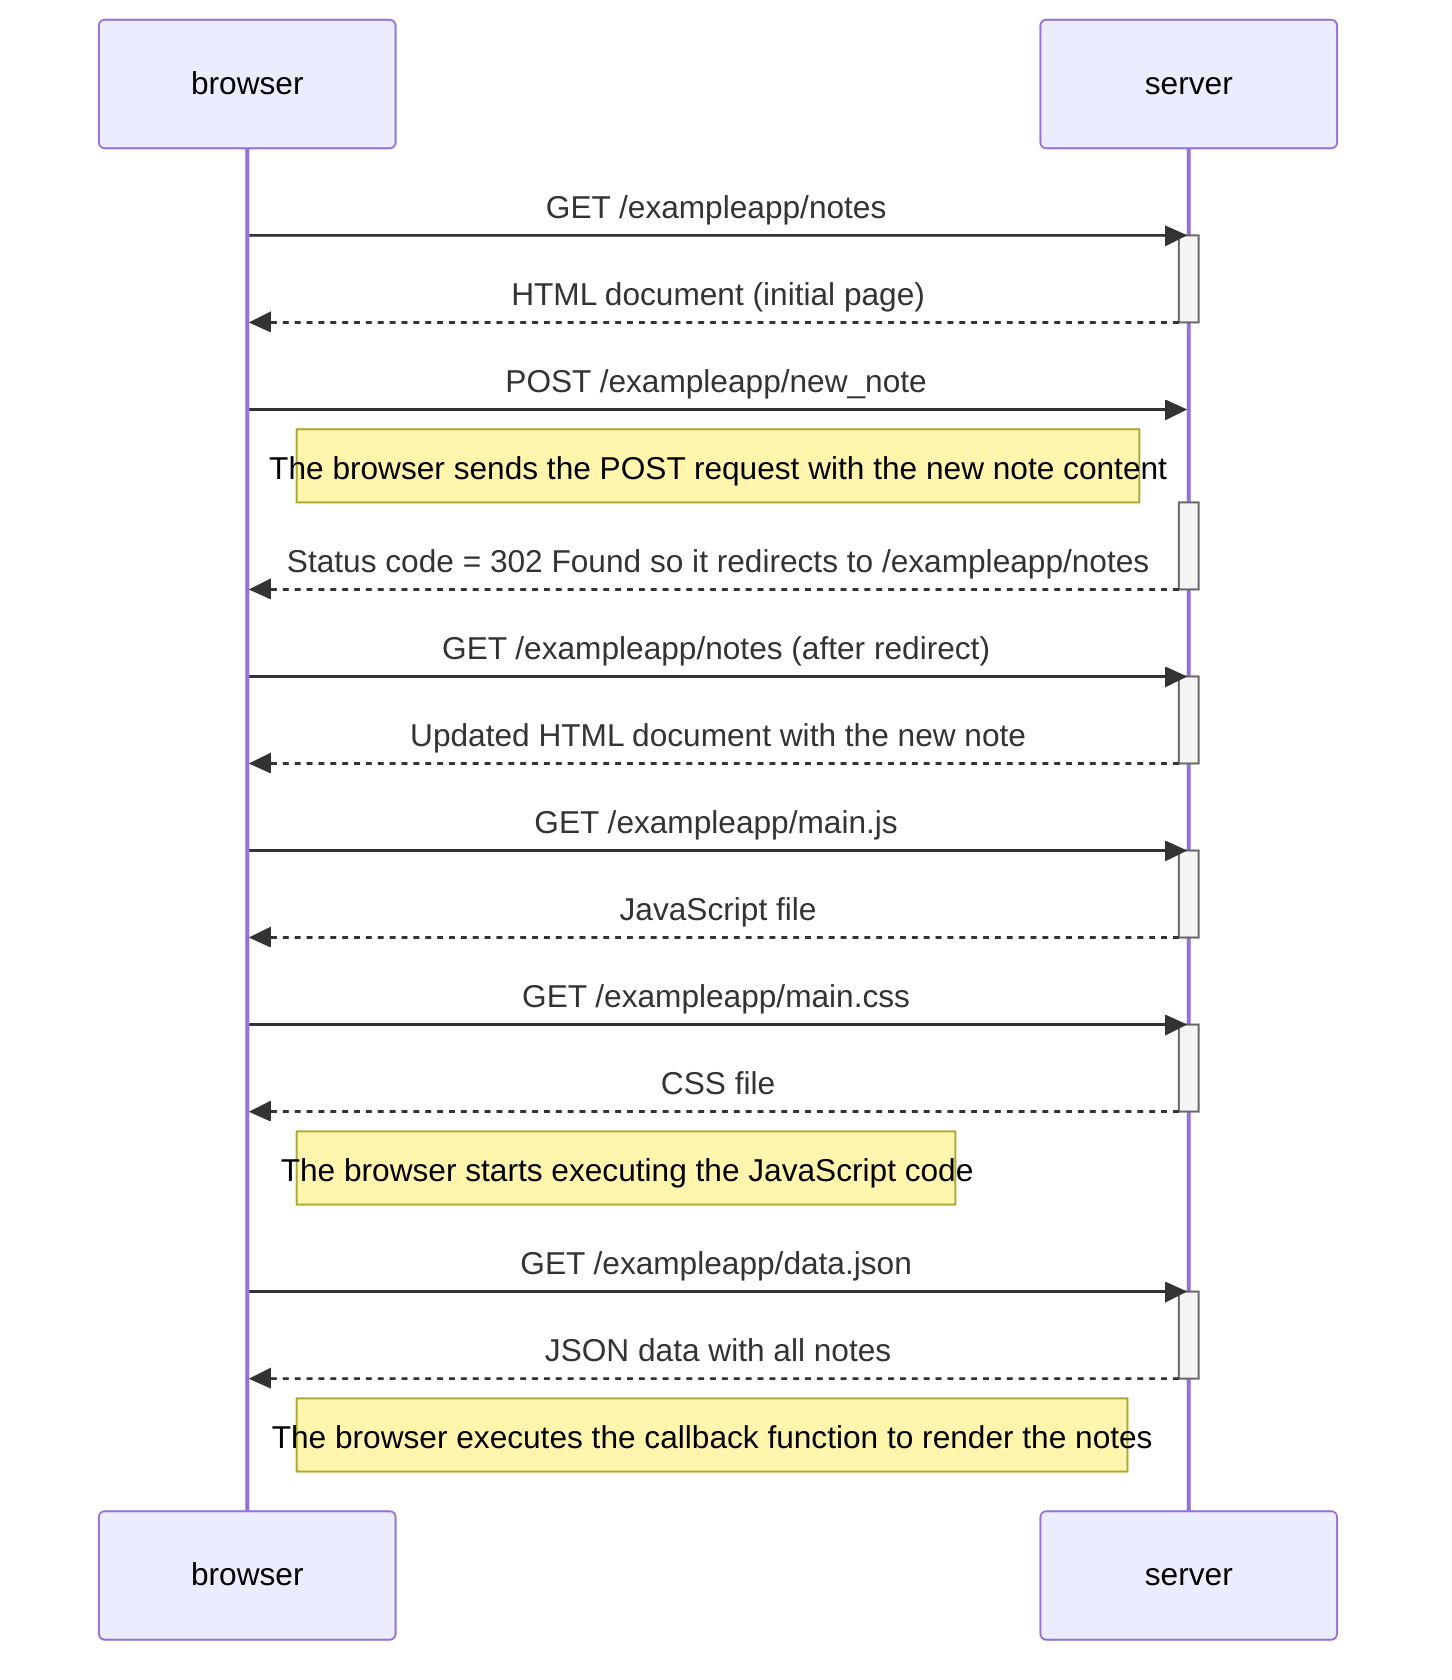 sequenceDiagram
    participant browser
    participant server

    browser->>server: GET /exampleapp/notes
    activate server
    server-->>browser: HTML document (initial page)
    deactivate server

    browser->>server: POST /exampleapp/new_note
    Note right of browser: The browser sends the POST request with the new note content
    activate server
    server-->>browser: Status code = 302 Found so it redirects to /exampleapp/notes
    deactivate server

    browser->>server: GET /exampleapp/notes (after redirect)
    activate server
    server-->>browser: Updated HTML document with the new note
    deactivate server

    browser->>server: GET /exampleapp/main.js
    activate server
    server-->>browser: JavaScript file
    deactivate server

    browser->>server: GET /exampleapp/main.css
    activate server
    server-->>browser: CSS file
    deactivate server

    Note right of browser: The browser starts executing the JavaScript code

    browser->>server: GET /exampleapp/data.json
    activate server
    server-->>browser: JSON data with all notes
    deactivate server

    Note right of browser: The browser executes the callback function to render the notes